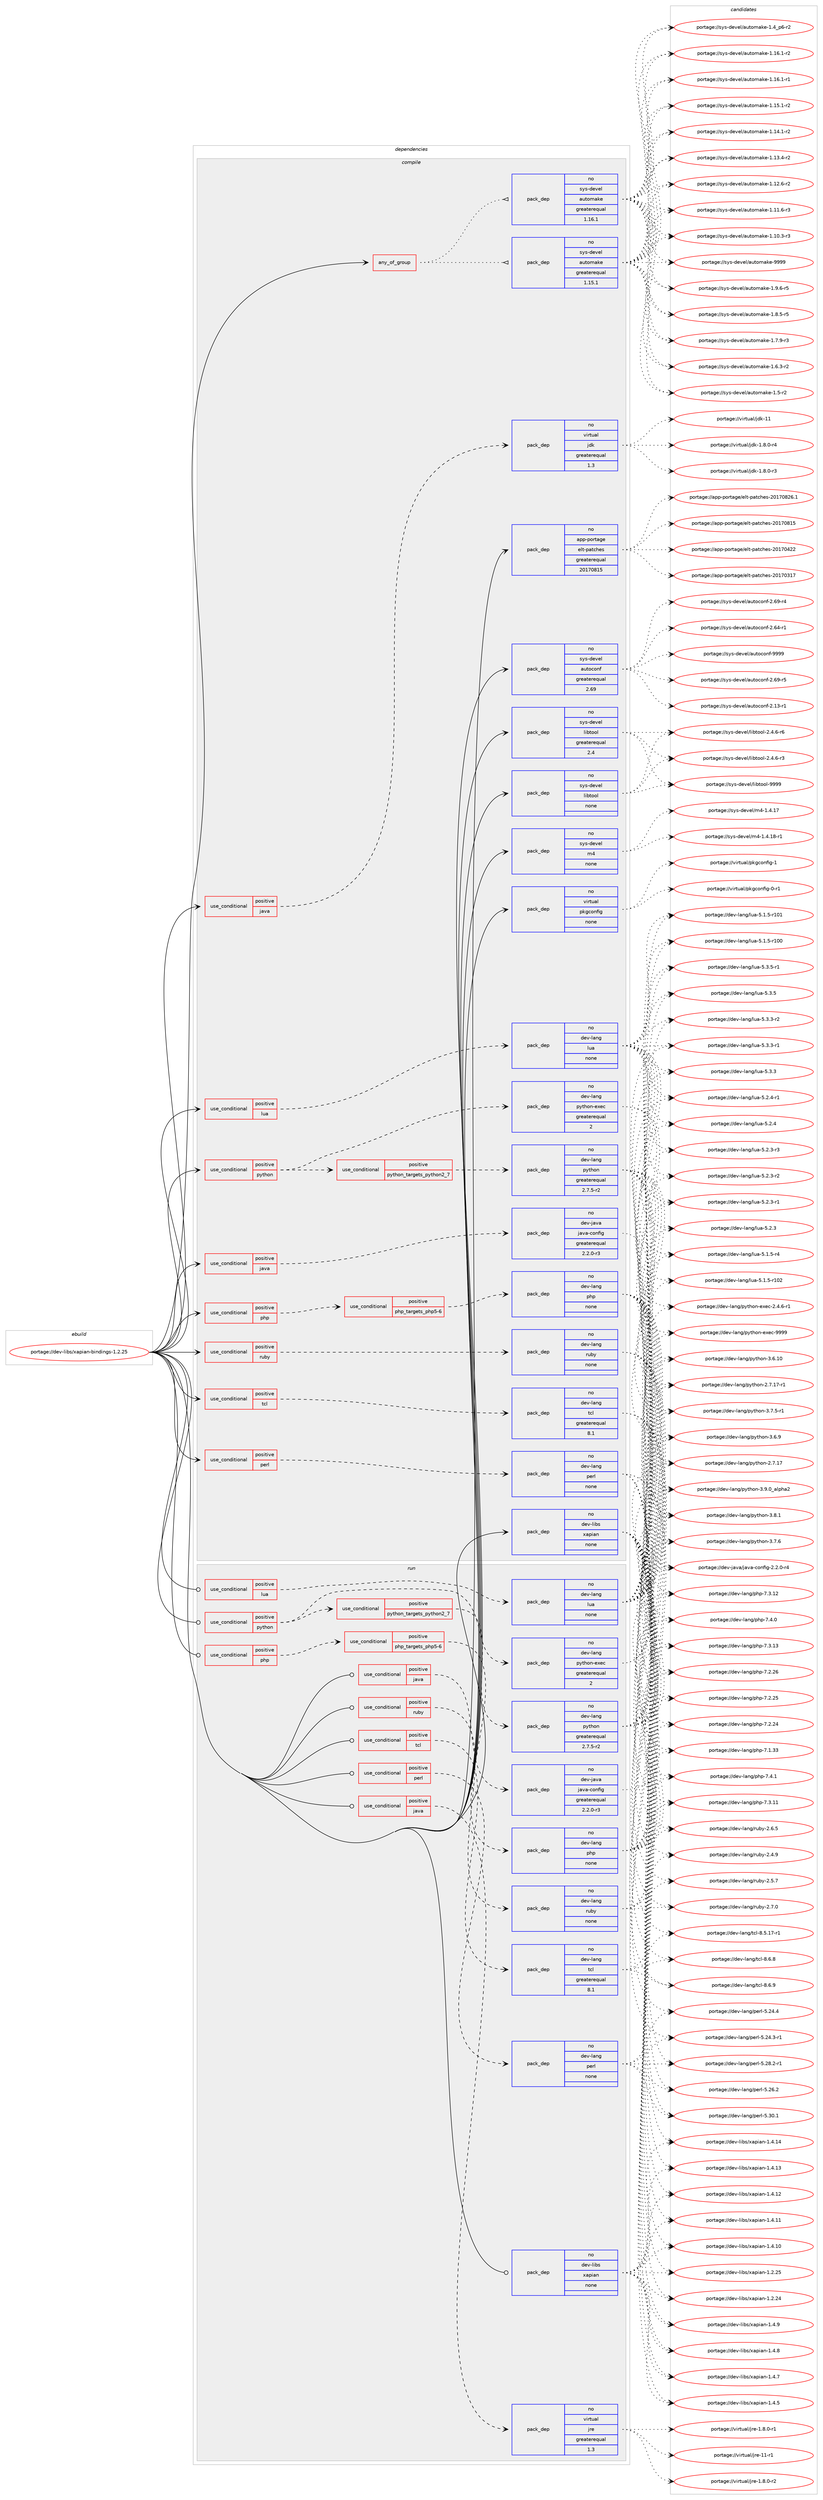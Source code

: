 digraph prolog {

# *************
# Graph options
# *************

newrank=true;
concentrate=true;
compound=true;
graph [rankdir=LR,fontname=Helvetica,fontsize=10,ranksep=1.5];#, ranksep=2.5, nodesep=0.2];
edge  [arrowhead=vee];
node  [fontname=Helvetica,fontsize=10];

# **********
# The ebuild
# **********

subgraph cluster_leftcol {
color=gray;
label=<<i>ebuild</i>>;
id [label="portage://dev-libs/xapian-bindings-1.2.25", color=red, width=4, href="../dev-libs/xapian-bindings-1.2.25.svg"];
}

# ****************
# The dependencies
# ****************

subgraph cluster_midcol {
color=gray;
label=<<i>dependencies</i>>;
subgraph cluster_compile {
fillcolor="#eeeeee";
style=filled;
label=<<i>compile</i>>;
subgraph any4922 {
dependency506797 [label=<<TABLE BORDER="0" CELLBORDER="1" CELLSPACING="0" CELLPADDING="4"><TR><TD CELLPADDING="10">any_of_group</TD></TR></TABLE>>, shape=none, color=red];subgraph pack377968 {
dependency506798 [label=<<TABLE BORDER="0" CELLBORDER="1" CELLSPACING="0" CELLPADDING="4" WIDTH="220"><TR><TD ROWSPAN="6" CELLPADDING="30">pack_dep</TD></TR><TR><TD WIDTH="110">no</TD></TR><TR><TD>sys-devel</TD></TR><TR><TD>automake</TD></TR><TR><TD>greaterequal</TD></TR><TR><TD>1.16.1</TD></TR></TABLE>>, shape=none, color=blue];
}
dependency506797:e -> dependency506798:w [weight=20,style="dotted",arrowhead="oinv"];
subgraph pack377969 {
dependency506799 [label=<<TABLE BORDER="0" CELLBORDER="1" CELLSPACING="0" CELLPADDING="4" WIDTH="220"><TR><TD ROWSPAN="6" CELLPADDING="30">pack_dep</TD></TR><TR><TD WIDTH="110">no</TD></TR><TR><TD>sys-devel</TD></TR><TR><TD>automake</TD></TR><TR><TD>greaterequal</TD></TR><TR><TD>1.15.1</TD></TR></TABLE>>, shape=none, color=blue];
}
dependency506797:e -> dependency506799:w [weight=20,style="dotted",arrowhead="oinv"];
}
id:e -> dependency506797:w [weight=20,style="solid",arrowhead="vee"];
subgraph cond123678 {
dependency506800 [label=<<TABLE BORDER="0" CELLBORDER="1" CELLSPACING="0" CELLPADDING="4"><TR><TD ROWSPAN="3" CELLPADDING="10">use_conditional</TD></TR><TR><TD>positive</TD></TR><TR><TD>java</TD></TR></TABLE>>, shape=none, color=red];
subgraph pack377970 {
dependency506801 [label=<<TABLE BORDER="0" CELLBORDER="1" CELLSPACING="0" CELLPADDING="4" WIDTH="220"><TR><TD ROWSPAN="6" CELLPADDING="30">pack_dep</TD></TR><TR><TD WIDTH="110">no</TD></TR><TR><TD>dev-java</TD></TR><TR><TD>java-config</TD></TR><TR><TD>greaterequal</TD></TR><TR><TD>2.2.0-r3</TD></TR></TABLE>>, shape=none, color=blue];
}
dependency506800:e -> dependency506801:w [weight=20,style="dashed",arrowhead="vee"];
}
id:e -> dependency506800:w [weight=20,style="solid",arrowhead="vee"];
subgraph cond123679 {
dependency506802 [label=<<TABLE BORDER="0" CELLBORDER="1" CELLSPACING="0" CELLPADDING="4"><TR><TD ROWSPAN="3" CELLPADDING="10">use_conditional</TD></TR><TR><TD>positive</TD></TR><TR><TD>java</TD></TR></TABLE>>, shape=none, color=red];
subgraph pack377971 {
dependency506803 [label=<<TABLE BORDER="0" CELLBORDER="1" CELLSPACING="0" CELLPADDING="4" WIDTH="220"><TR><TD ROWSPAN="6" CELLPADDING="30">pack_dep</TD></TR><TR><TD WIDTH="110">no</TD></TR><TR><TD>virtual</TD></TR><TR><TD>jdk</TD></TR><TR><TD>greaterequal</TD></TR><TR><TD>1.3</TD></TR></TABLE>>, shape=none, color=blue];
}
dependency506802:e -> dependency506803:w [weight=20,style="dashed",arrowhead="vee"];
}
id:e -> dependency506802:w [weight=20,style="solid",arrowhead="vee"];
subgraph cond123680 {
dependency506804 [label=<<TABLE BORDER="0" CELLBORDER="1" CELLSPACING="0" CELLPADDING="4"><TR><TD ROWSPAN="3" CELLPADDING="10">use_conditional</TD></TR><TR><TD>positive</TD></TR><TR><TD>lua</TD></TR></TABLE>>, shape=none, color=red];
subgraph pack377972 {
dependency506805 [label=<<TABLE BORDER="0" CELLBORDER="1" CELLSPACING="0" CELLPADDING="4" WIDTH="220"><TR><TD ROWSPAN="6" CELLPADDING="30">pack_dep</TD></TR><TR><TD WIDTH="110">no</TD></TR><TR><TD>dev-lang</TD></TR><TR><TD>lua</TD></TR><TR><TD>none</TD></TR><TR><TD></TD></TR></TABLE>>, shape=none, color=blue];
}
dependency506804:e -> dependency506805:w [weight=20,style="dashed",arrowhead="vee"];
}
id:e -> dependency506804:w [weight=20,style="solid",arrowhead="vee"];
subgraph cond123681 {
dependency506806 [label=<<TABLE BORDER="0" CELLBORDER="1" CELLSPACING="0" CELLPADDING="4"><TR><TD ROWSPAN="3" CELLPADDING="10">use_conditional</TD></TR><TR><TD>positive</TD></TR><TR><TD>perl</TD></TR></TABLE>>, shape=none, color=red];
subgraph pack377973 {
dependency506807 [label=<<TABLE BORDER="0" CELLBORDER="1" CELLSPACING="0" CELLPADDING="4" WIDTH="220"><TR><TD ROWSPAN="6" CELLPADDING="30">pack_dep</TD></TR><TR><TD WIDTH="110">no</TD></TR><TR><TD>dev-lang</TD></TR><TR><TD>perl</TD></TR><TR><TD>none</TD></TR><TR><TD></TD></TR></TABLE>>, shape=none, color=blue];
}
dependency506806:e -> dependency506807:w [weight=20,style="dashed",arrowhead="vee"];
}
id:e -> dependency506806:w [weight=20,style="solid",arrowhead="vee"];
subgraph cond123682 {
dependency506808 [label=<<TABLE BORDER="0" CELLBORDER="1" CELLSPACING="0" CELLPADDING="4"><TR><TD ROWSPAN="3" CELLPADDING="10">use_conditional</TD></TR><TR><TD>positive</TD></TR><TR><TD>php</TD></TR></TABLE>>, shape=none, color=red];
subgraph cond123683 {
dependency506809 [label=<<TABLE BORDER="0" CELLBORDER="1" CELLSPACING="0" CELLPADDING="4"><TR><TD ROWSPAN="3" CELLPADDING="10">use_conditional</TD></TR><TR><TD>positive</TD></TR><TR><TD>php_targets_php5-6</TD></TR></TABLE>>, shape=none, color=red];
subgraph pack377974 {
dependency506810 [label=<<TABLE BORDER="0" CELLBORDER="1" CELLSPACING="0" CELLPADDING="4" WIDTH="220"><TR><TD ROWSPAN="6" CELLPADDING="30">pack_dep</TD></TR><TR><TD WIDTH="110">no</TD></TR><TR><TD>dev-lang</TD></TR><TR><TD>php</TD></TR><TR><TD>none</TD></TR><TR><TD></TD></TR></TABLE>>, shape=none, color=blue];
}
dependency506809:e -> dependency506810:w [weight=20,style="dashed",arrowhead="vee"];
}
dependency506808:e -> dependency506809:w [weight=20,style="dashed",arrowhead="vee"];
}
id:e -> dependency506808:w [weight=20,style="solid",arrowhead="vee"];
subgraph cond123684 {
dependency506811 [label=<<TABLE BORDER="0" CELLBORDER="1" CELLSPACING="0" CELLPADDING="4"><TR><TD ROWSPAN="3" CELLPADDING="10">use_conditional</TD></TR><TR><TD>positive</TD></TR><TR><TD>python</TD></TR></TABLE>>, shape=none, color=red];
subgraph cond123685 {
dependency506812 [label=<<TABLE BORDER="0" CELLBORDER="1" CELLSPACING="0" CELLPADDING="4"><TR><TD ROWSPAN="3" CELLPADDING="10">use_conditional</TD></TR><TR><TD>positive</TD></TR><TR><TD>python_targets_python2_7</TD></TR></TABLE>>, shape=none, color=red];
subgraph pack377975 {
dependency506813 [label=<<TABLE BORDER="0" CELLBORDER="1" CELLSPACING="0" CELLPADDING="4" WIDTH="220"><TR><TD ROWSPAN="6" CELLPADDING="30">pack_dep</TD></TR><TR><TD WIDTH="110">no</TD></TR><TR><TD>dev-lang</TD></TR><TR><TD>python</TD></TR><TR><TD>greaterequal</TD></TR><TR><TD>2.7.5-r2</TD></TR></TABLE>>, shape=none, color=blue];
}
dependency506812:e -> dependency506813:w [weight=20,style="dashed",arrowhead="vee"];
}
dependency506811:e -> dependency506812:w [weight=20,style="dashed",arrowhead="vee"];
subgraph pack377976 {
dependency506814 [label=<<TABLE BORDER="0" CELLBORDER="1" CELLSPACING="0" CELLPADDING="4" WIDTH="220"><TR><TD ROWSPAN="6" CELLPADDING="30">pack_dep</TD></TR><TR><TD WIDTH="110">no</TD></TR><TR><TD>dev-lang</TD></TR><TR><TD>python-exec</TD></TR><TR><TD>greaterequal</TD></TR><TR><TD>2</TD></TR></TABLE>>, shape=none, color=blue];
}
dependency506811:e -> dependency506814:w [weight=20,style="dashed",arrowhead="vee"];
}
id:e -> dependency506811:w [weight=20,style="solid",arrowhead="vee"];
subgraph cond123686 {
dependency506815 [label=<<TABLE BORDER="0" CELLBORDER="1" CELLSPACING="0" CELLPADDING="4"><TR><TD ROWSPAN="3" CELLPADDING="10">use_conditional</TD></TR><TR><TD>positive</TD></TR><TR><TD>ruby</TD></TR></TABLE>>, shape=none, color=red];
subgraph pack377977 {
dependency506816 [label=<<TABLE BORDER="0" CELLBORDER="1" CELLSPACING="0" CELLPADDING="4" WIDTH="220"><TR><TD ROWSPAN="6" CELLPADDING="30">pack_dep</TD></TR><TR><TD WIDTH="110">no</TD></TR><TR><TD>dev-lang</TD></TR><TR><TD>ruby</TD></TR><TR><TD>none</TD></TR><TR><TD></TD></TR></TABLE>>, shape=none, color=blue];
}
dependency506815:e -> dependency506816:w [weight=20,style="dashed",arrowhead="vee"];
}
id:e -> dependency506815:w [weight=20,style="solid",arrowhead="vee"];
subgraph cond123687 {
dependency506817 [label=<<TABLE BORDER="0" CELLBORDER="1" CELLSPACING="0" CELLPADDING="4"><TR><TD ROWSPAN="3" CELLPADDING="10">use_conditional</TD></TR><TR><TD>positive</TD></TR><TR><TD>tcl</TD></TR></TABLE>>, shape=none, color=red];
subgraph pack377978 {
dependency506818 [label=<<TABLE BORDER="0" CELLBORDER="1" CELLSPACING="0" CELLPADDING="4" WIDTH="220"><TR><TD ROWSPAN="6" CELLPADDING="30">pack_dep</TD></TR><TR><TD WIDTH="110">no</TD></TR><TR><TD>dev-lang</TD></TR><TR><TD>tcl</TD></TR><TR><TD>greaterequal</TD></TR><TR><TD>8.1</TD></TR></TABLE>>, shape=none, color=blue];
}
dependency506817:e -> dependency506818:w [weight=20,style="dashed",arrowhead="vee"];
}
id:e -> dependency506817:w [weight=20,style="solid",arrowhead="vee"];
subgraph pack377979 {
dependency506819 [label=<<TABLE BORDER="0" CELLBORDER="1" CELLSPACING="0" CELLPADDING="4" WIDTH="220"><TR><TD ROWSPAN="6" CELLPADDING="30">pack_dep</TD></TR><TR><TD WIDTH="110">no</TD></TR><TR><TD>app-portage</TD></TR><TR><TD>elt-patches</TD></TR><TR><TD>greaterequal</TD></TR><TR><TD>20170815</TD></TR></TABLE>>, shape=none, color=blue];
}
id:e -> dependency506819:w [weight=20,style="solid",arrowhead="vee"];
subgraph pack377980 {
dependency506820 [label=<<TABLE BORDER="0" CELLBORDER="1" CELLSPACING="0" CELLPADDING="4" WIDTH="220"><TR><TD ROWSPAN="6" CELLPADDING="30">pack_dep</TD></TR><TR><TD WIDTH="110">no</TD></TR><TR><TD>dev-libs</TD></TR><TR><TD>xapian</TD></TR><TR><TD>none</TD></TR><TR><TD></TD></TR></TABLE>>, shape=none, color=blue];
}
id:e -> dependency506820:w [weight=20,style="solid",arrowhead="vee"];
subgraph pack377981 {
dependency506821 [label=<<TABLE BORDER="0" CELLBORDER="1" CELLSPACING="0" CELLPADDING="4" WIDTH="220"><TR><TD ROWSPAN="6" CELLPADDING="30">pack_dep</TD></TR><TR><TD WIDTH="110">no</TD></TR><TR><TD>sys-devel</TD></TR><TR><TD>autoconf</TD></TR><TR><TD>greaterequal</TD></TR><TR><TD>2.69</TD></TR></TABLE>>, shape=none, color=blue];
}
id:e -> dependency506821:w [weight=20,style="solid",arrowhead="vee"];
subgraph pack377982 {
dependency506822 [label=<<TABLE BORDER="0" CELLBORDER="1" CELLSPACING="0" CELLPADDING="4" WIDTH="220"><TR><TD ROWSPAN="6" CELLPADDING="30">pack_dep</TD></TR><TR><TD WIDTH="110">no</TD></TR><TR><TD>sys-devel</TD></TR><TR><TD>libtool</TD></TR><TR><TD>greaterequal</TD></TR><TR><TD>2.4</TD></TR></TABLE>>, shape=none, color=blue];
}
id:e -> dependency506822:w [weight=20,style="solid",arrowhead="vee"];
subgraph pack377983 {
dependency506823 [label=<<TABLE BORDER="0" CELLBORDER="1" CELLSPACING="0" CELLPADDING="4" WIDTH="220"><TR><TD ROWSPAN="6" CELLPADDING="30">pack_dep</TD></TR><TR><TD WIDTH="110">no</TD></TR><TR><TD>sys-devel</TD></TR><TR><TD>libtool</TD></TR><TR><TD>none</TD></TR><TR><TD></TD></TR></TABLE>>, shape=none, color=blue];
}
id:e -> dependency506823:w [weight=20,style="solid",arrowhead="vee"];
subgraph pack377984 {
dependency506824 [label=<<TABLE BORDER="0" CELLBORDER="1" CELLSPACING="0" CELLPADDING="4" WIDTH="220"><TR><TD ROWSPAN="6" CELLPADDING="30">pack_dep</TD></TR><TR><TD WIDTH="110">no</TD></TR><TR><TD>sys-devel</TD></TR><TR><TD>m4</TD></TR><TR><TD>none</TD></TR><TR><TD></TD></TR></TABLE>>, shape=none, color=blue];
}
id:e -> dependency506824:w [weight=20,style="solid",arrowhead="vee"];
subgraph pack377985 {
dependency506825 [label=<<TABLE BORDER="0" CELLBORDER="1" CELLSPACING="0" CELLPADDING="4" WIDTH="220"><TR><TD ROWSPAN="6" CELLPADDING="30">pack_dep</TD></TR><TR><TD WIDTH="110">no</TD></TR><TR><TD>virtual</TD></TR><TR><TD>pkgconfig</TD></TR><TR><TD>none</TD></TR><TR><TD></TD></TR></TABLE>>, shape=none, color=blue];
}
id:e -> dependency506825:w [weight=20,style="solid",arrowhead="vee"];
}
subgraph cluster_compileandrun {
fillcolor="#eeeeee";
style=filled;
label=<<i>compile and run</i>>;
}
subgraph cluster_run {
fillcolor="#eeeeee";
style=filled;
label=<<i>run</i>>;
subgraph cond123688 {
dependency506826 [label=<<TABLE BORDER="0" CELLBORDER="1" CELLSPACING="0" CELLPADDING="4"><TR><TD ROWSPAN="3" CELLPADDING="10">use_conditional</TD></TR><TR><TD>positive</TD></TR><TR><TD>java</TD></TR></TABLE>>, shape=none, color=red];
subgraph pack377986 {
dependency506827 [label=<<TABLE BORDER="0" CELLBORDER="1" CELLSPACING="0" CELLPADDING="4" WIDTH="220"><TR><TD ROWSPAN="6" CELLPADDING="30">pack_dep</TD></TR><TR><TD WIDTH="110">no</TD></TR><TR><TD>dev-java</TD></TR><TR><TD>java-config</TD></TR><TR><TD>greaterequal</TD></TR><TR><TD>2.2.0-r3</TD></TR></TABLE>>, shape=none, color=blue];
}
dependency506826:e -> dependency506827:w [weight=20,style="dashed",arrowhead="vee"];
}
id:e -> dependency506826:w [weight=20,style="solid",arrowhead="odot"];
subgraph cond123689 {
dependency506828 [label=<<TABLE BORDER="0" CELLBORDER="1" CELLSPACING="0" CELLPADDING="4"><TR><TD ROWSPAN="3" CELLPADDING="10">use_conditional</TD></TR><TR><TD>positive</TD></TR><TR><TD>java</TD></TR></TABLE>>, shape=none, color=red];
subgraph pack377987 {
dependency506829 [label=<<TABLE BORDER="0" CELLBORDER="1" CELLSPACING="0" CELLPADDING="4" WIDTH="220"><TR><TD ROWSPAN="6" CELLPADDING="30">pack_dep</TD></TR><TR><TD WIDTH="110">no</TD></TR><TR><TD>virtual</TD></TR><TR><TD>jre</TD></TR><TR><TD>greaterequal</TD></TR><TR><TD>1.3</TD></TR></TABLE>>, shape=none, color=blue];
}
dependency506828:e -> dependency506829:w [weight=20,style="dashed",arrowhead="vee"];
}
id:e -> dependency506828:w [weight=20,style="solid",arrowhead="odot"];
subgraph cond123690 {
dependency506830 [label=<<TABLE BORDER="0" CELLBORDER="1" CELLSPACING="0" CELLPADDING="4"><TR><TD ROWSPAN="3" CELLPADDING="10">use_conditional</TD></TR><TR><TD>positive</TD></TR><TR><TD>lua</TD></TR></TABLE>>, shape=none, color=red];
subgraph pack377988 {
dependency506831 [label=<<TABLE BORDER="0" CELLBORDER="1" CELLSPACING="0" CELLPADDING="4" WIDTH="220"><TR><TD ROWSPAN="6" CELLPADDING="30">pack_dep</TD></TR><TR><TD WIDTH="110">no</TD></TR><TR><TD>dev-lang</TD></TR><TR><TD>lua</TD></TR><TR><TD>none</TD></TR><TR><TD></TD></TR></TABLE>>, shape=none, color=blue];
}
dependency506830:e -> dependency506831:w [weight=20,style="dashed",arrowhead="vee"];
}
id:e -> dependency506830:w [weight=20,style="solid",arrowhead="odot"];
subgraph cond123691 {
dependency506832 [label=<<TABLE BORDER="0" CELLBORDER="1" CELLSPACING="0" CELLPADDING="4"><TR><TD ROWSPAN="3" CELLPADDING="10">use_conditional</TD></TR><TR><TD>positive</TD></TR><TR><TD>perl</TD></TR></TABLE>>, shape=none, color=red];
subgraph pack377989 {
dependency506833 [label=<<TABLE BORDER="0" CELLBORDER="1" CELLSPACING="0" CELLPADDING="4" WIDTH="220"><TR><TD ROWSPAN="6" CELLPADDING="30">pack_dep</TD></TR><TR><TD WIDTH="110">no</TD></TR><TR><TD>dev-lang</TD></TR><TR><TD>perl</TD></TR><TR><TD>none</TD></TR><TR><TD></TD></TR></TABLE>>, shape=none, color=blue];
}
dependency506832:e -> dependency506833:w [weight=20,style="dashed",arrowhead="vee"];
}
id:e -> dependency506832:w [weight=20,style="solid",arrowhead="odot"];
subgraph cond123692 {
dependency506834 [label=<<TABLE BORDER="0" CELLBORDER="1" CELLSPACING="0" CELLPADDING="4"><TR><TD ROWSPAN="3" CELLPADDING="10">use_conditional</TD></TR><TR><TD>positive</TD></TR><TR><TD>php</TD></TR></TABLE>>, shape=none, color=red];
subgraph cond123693 {
dependency506835 [label=<<TABLE BORDER="0" CELLBORDER="1" CELLSPACING="0" CELLPADDING="4"><TR><TD ROWSPAN="3" CELLPADDING="10">use_conditional</TD></TR><TR><TD>positive</TD></TR><TR><TD>php_targets_php5-6</TD></TR></TABLE>>, shape=none, color=red];
subgraph pack377990 {
dependency506836 [label=<<TABLE BORDER="0" CELLBORDER="1" CELLSPACING="0" CELLPADDING="4" WIDTH="220"><TR><TD ROWSPAN="6" CELLPADDING="30">pack_dep</TD></TR><TR><TD WIDTH="110">no</TD></TR><TR><TD>dev-lang</TD></TR><TR><TD>php</TD></TR><TR><TD>none</TD></TR><TR><TD></TD></TR></TABLE>>, shape=none, color=blue];
}
dependency506835:e -> dependency506836:w [weight=20,style="dashed",arrowhead="vee"];
}
dependency506834:e -> dependency506835:w [weight=20,style="dashed",arrowhead="vee"];
}
id:e -> dependency506834:w [weight=20,style="solid",arrowhead="odot"];
subgraph cond123694 {
dependency506837 [label=<<TABLE BORDER="0" CELLBORDER="1" CELLSPACING="0" CELLPADDING="4"><TR><TD ROWSPAN="3" CELLPADDING="10">use_conditional</TD></TR><TR><TD>positive</TD></TR><TR><TD>python</TD></TR></TABLE>>, shape=none, color=red];
subgraph cond123695 {
dependency506838 [label=<<TABLE BORDER="0" CELLBORDER="1" CELLSPACING="0" CELLPADDING="4"><TR><TD ROWSPAN="3" CELLPADDING="10">use_conditional</TD></TR><TR><TD>positive</TD></TR><TR><TD>python_targets_python2_7</TD></TR></TABLE>>, shape=none, color=red];
subgraph pack377991 {
dependency506839 [label=<<TABLE BORDER="0" CELLBORDER="1" CELLSPACING="0" CELLPADDING="4" WIDTH="220"><TR><TD ROWSPAN="6" CELLPADDING="30">pack_dep</TD></TR><TR><TD WIDTH="110">no</TD></TR><TR><TD>dev-lang</TD></TR><TR><TD>python</TD></TR><TR><TD>greaterequal</TD></TR><TR><TD>2.7.5-r2</TD></TR></TABLE>>, shape=none, color=blue];
}
dependency506838:e -> dependency506839:w [weight=20,style="dashed",arrowhead="vee"];
}
dependency506837:e -> dependency506838:w [weight=20,style="dashed",arrowhead="vee"];
subgraph pack377992 {
dependency506840 [label=<<TABLE BORDER="0" CELLBORDER="1" CELLSPACING="0" CELLPADDING="4" WIDTH="220"><TR><TD ROWSPAN="6" CELLPADDING="30">pack_dep</TD></TR><TR><TD WIDTH="110">no</TD></TR><TR><TD>dev-lang</TD></TR><TR><TD>python-exec</TD></TR><TR><TD>greaterequal</TD></TR><TR><TD>2</TD></TR></TABLE>>, shape=none, color=blue];
}
dependency506837:e -> dependency506840:w [weight=20,style="dashed",arrowhead="vee"];
}
id:e -> dependency506837:w [weight=20,style="solid",arrowhead="odot"];
subgraph cond123696 {
dependency506841 [label=<<TABLE BORDER="0" CELLBORDER="1" CELLSPACING="0" CELLPADDING="4"><TR><TD ROWSPAN="3" CELLPADDING="10">use_conditional</TD></TR><TR><TD>positive</TD></TR><TR><TD>ruby</TD></TR></TABLE>>, shape=none, color=red];
subgraph pack377993 {
dependency506842 [label=<<TABLE BORDER="0" CELLBORDER="1" CELLSPACING="0" CELLPADDING="4" WIDTH="220"><TR><TD ROWSPAN="6" CELLPADDING="30">pack_dep</TD></TR><TR><TD WIDTH="110">no</TD></TR><TR><TD>dev-lang</TD></TR><TR><TD>ruby</TD></TR><TR><TD>none</TD></TR><TR><TD></TD></TR></TABLE>>, shape=none, color=blue];
}
dependency506841:e -> dependency506842:w [weight=20,style="dashed",arrowhead="vee"];
}
id:e -> dependency506841:w [weight=20,style="solid",arrowhead="odot"];
subgraph cond123697 {
dependency506843 [label=<<TABLE BORDER="0" CELLBORDER="1" CELLSPACING="0" CELLPADDING="4"><TR><TD ROWSPAN="3" CELLPADDING="10">use_conditional</TD></TR><TR><TD>positive</TD></TR><TR><TD>tcl</TD></TR></TABLE>>, shape=none, color=red];
subgraph pack377994 {
dependency506844 [label=<<TABLE BORDER="0" CELLBORDER="1" CELLSPACING="0" CELLPADDING="4" WIDTH="220"><TR><TD ROWSPAN="6" CELLPADDING="30">pack_dep</TD></TR><TR><TD WIDTH="110">no</TD></TR><TR><TD>dev-lang</TD></TR><TR><TD>tcl</TD></TR><TR><TD>greaterequal</TD></TR><TR><TD>8.1</TD></TR></TABLE>>, shape=none, color=blue];
}
dependency506843:e -> dependency506844:w [weight=20,style="dashed",arrowhead="vee"];
}
id:e -> dependency506843:w [weight=20,style="solid",arrowhead="odot"];
subgraph pack377995 {
dependency506845 [label=<<TABLE BORDER="0" CELLBORDER="1" CELLSPACING="0" CELLPADDING="4" WIDTH="220"><TR><TD ROWSPAN="6" CELLPADDING="30">pack_dep</TD></TR><TR><TD WIDTH="110">no</TD></TR><TR><TD>dev-libs</TD></TR><TR><TD>xapian</TD></TR><TR><TD>none</TD></TR><TR><TD></TD></TR></TABLE>>, shape=none, color=blue];
}
id:e -> dependency506845:w [weight=20,style="solid",arrowhead="odot"];
}
}

# **************
# The candidates
# **************

subgraph cluster_choices {
rank=same;
color=gray;
label=<<i>candidates</i>>;

subgraph choice377968 {
color=black;
nodesep=1;
choice115121115451001011181011084797117116111109971071014557575757 [label="portage://sys-devel/automake-9999", color=red, width=4,href="../sys-devel/automake-9999.svg"];
choice115121115451001011181011084797117116111109971071014549465746544511453 [label="portage://sys-devel/automake-1.9.6-r5", color=red, width=4,href="../sys-devel/automake-1.9.6-r5.svg"];
choice115121115451001011181011084797117116111109971071014549465646534511453 [label="portage://sys-devel/automake-1.8.5-r5", color=red, width=4,href="../sys-devel/automake-1.8.5-r5.svg"];
choice115121115451001011181011084797117116111109971071014549465546574511451 [label="portage://sys-devel/automake-1.7.9-r3", color=red, width=4,href="../sys-devel/automake-1.7.9-r3.svg"];
choice115121115451001011181011084797117116111109971071014549465446514511450 [label="portage://sys-devel/automake-1.6.3-r2", color=red, width=4,href="../sys-devel/automake-1.6.3-r2.svg"];
choice11512111545100101118101108479711711611110997107101454946534511450 [label="portage://sys-devel/automake-1.5-r2", color=red, width=4,href="../sys-devel/automake-1.5-r2.svg"];
choice115121115451001011181011084797117116111109971071014549465295112544511450 [label="portage://sys-devel/automake-1.4_p6-r2", color=red, width=4,href="../sys-devel/automake-1.4_p6-r2.svg"];
choice11512111545100101118101108479711711611110997107101454946495446494511450 [label="portage://sys-devel/automake-1.16.1-r2", color=red, width=4,href="../sys-devel/automake-1.16.1-r2.svg"];
choice11512111545100101118101108479711711611110997107101454946495446494511449 [label="portage://sys-devel/automake-1.16.1-r1", color=red, width=4,href="../sys-devel/automake-1.16.1-r1.svg"];
choice11512111545100101118101108479711711611110997107101454946495346494511450 [label="portage://sys-devel/automake-1.15.1-r2", color=red, width=4,href="../sys-devel/automake-1.15.1-r2.svg"];
choice11512111545100101118101108479711711611110997107101454946495246494511450 [label="portage://sys-devel/automake-1.14.1-r2", color=red, width=4,href="../sys-devel/automake-1.14.1-r2.svg"];
choice11512111545100101118101108479711711611110997107101454946495146524511450 [label="portage://sys-devel/automake-1.13.4-r2", color=red, width=4,href="../sys-devel/automake-1.13.4-r2.svg"];
choice11512111545100101118101108479711711611110997107101454946495046544511450 [label="portage://sys-devel/automake-1.12.6-r2", color=red, width=4,href="../sys-devel/automake-1.12.6-r2.svg"];
choice11512111545100101118101108479711711611110997107101454946494946544511451 [label="portage://sys-devel/automake-1.11.6-r3", color=red, width=4,href="../sys-devel/automake-1.11.6-r3.svg"];
choice11512111545100101118101108479711711611110997107101454946494846514511451 [label="portage://sys-devel/automake-1.10.3-r3", color=red, width=4,href="../sys-devel/automake-1.10.3-r3.svg"];
dependency506798:e -> choice115121115451001011181011084797117116111109971071014557575757:w [style=dotted,weight="100"];
dependency506798:e -> choice115121115451001011181011084797117116111109971071014549465746544511453:w [style=dotted,weight="100"];
dependency506798:e -> choice115121115451001011181011084797117116111109971071014549465646534511453:w [style=dotted,weight="100"];
dependency506798:e -> choice115121115451001011181011084797117116111109971071014549465546574511451:w [style=dotted,weight="100"];
dependency506798:e -> choice115121115451001011181011084797117116111109971071014549465446514511450:w [style=dotted,weight="100"];
dependency506798:e -> choice11512111545100101118101108479711711611110997107101454946534511450:w [style=dotted,weight="100"];
dependency506798:e -> choice115121115451001011181011084797117116111109971071014549465295112544511450:w [style=dotted,weight="100"];
dependency506798:e -> choice11512111545100101118101108479711711611110997107101454946495446494511450:w [style=dotted,weight="100"];
dependency506798:e -> choice11512111545100101118101108479711711611110997107101454946495446494511449:w [style=dotted,weight="100"];
dependency506798:e -> choice11512111545100101118101108479711711611110997107101454946495346494511450:w [style=dotted,weight="100"];
dependency506798:e -> choice11512111545100101118101108479711711611110997107101454946495246494511450:w [style=dotted,weight="100"];
dependency506798:e -> choice11512111545100101118101108479711711611110997107101454946495146524511450:w [style=dotted,weight="100"];
dependency506798:e -> choice11512111545100101118101108479711711611110997107101454946495046544511450:w [style=dotted,weight="100"];
dependency506798:e -> choice11512111545100101118101108479711711611110997107101454946494946544511451:w [style=dotted,weight="100"];
dependency506798:e -> choice11512111545100101118101108479711711611110997107101454946494846514511451:w [style=dotted,weight="100"];
}
subgraph choice377969 {
color=black;
nodesep=1;
choice115121115451001011181011084797117116111109971071014557575757 [label="portage://sys-devel/automake-9999", color=red, width=4,href="../sys-devel/automake-9999.svg"];
choice115121115451001011181011084797117116111109971071014549465746544511453 [label="portage://sys-devel/automake-1.9.6-r5", color=red, width=4,href="../sys-devel/automake-1.9.6-r5.svg"];
choice115121115451001011181011084797117116111109971071014549465646534511453 [label="portage://sys-devel/automake-1.8.5-r5", color=red, width=4,href="../sys-devel/automake-1.8.5-r5.svg"];
choice115121115451001011181011084797117116111109971071014549465546574511451 [label="portage://sys-devel/automake-1.7.9-r3", color=red, width=4,href="../sys-devel/automake-1.7.9-r3.svg"];
choice115121115451001011181011084797117116111109971071014549465446514511450 [label="portage://sys-devel/automake-1.6.3-r2", color=red, width=4,href="../sys-devel/automake-1.6.3-r2.svg"];
choice11512111545100101118101108479711711611110997107101454946534511450 [label="portage://sys-devel/automake-1.5-r2", color=red, width=4,href="../sys-devel/automake-1.5-r2.svg"];
choice115121115451001011181011084797117116111109971071014549465295112544511450 [label="portage://sys-devel/automake-1.4_p6-r2", color=red, width=4,href="../sys-devel/automake-1.4_p6-r2.svg"];
choice11512111545100101118101108479711711611110997107101454946495446494511450 [label="portage://sys-devel/automake-1.16.1-r2", color=red, width=4,href="../sys-devel/automake-1.16.1-r2.svg"];
choice11512111545100101118101108479711711611110997107101454946495446494511449 [label="portage://sys-devel/automake-1.16.1-r1", color=red, width=4,href="../sys-devel/automake-1.16.1-r1.svg"];
choice11512111545100101118101108479711711611110997107101454946495346494511450 [label="portage://sys-devel/automake-1.15.1-r2", color=red, width=4,href="../sys-devel/automake-1.15.1-r2.svg"];
choice11512111545100101118101108479711711611110997107101454946495246494511450 [label="portage://sys-devel/automake-1.14.1-r2", color=red, width=4,href="../sys-devel/automake-1.14.1-r2.svg"];
choice11512111545100101118101108479711711611110997107101454946495146524511450 [label="portage://sys-devel/automake-1.13.4-r2", color=red, width=4,href="../sys-devel/automake-1.13.4-r2.svg"];
choice11512111545100101118101108479711711611110997107101454946495046544511450 [label="portage://sys-devel/automake-1.12.6-r2", color=red, width=4,href="../sys-devel/automake-1.12.6-r2.svg"];
choice11512111545100101118101108479711711611110997107101454946494946544511451 [label="portage://sys-devel/automake-1.11.6-r3", color=red, width=4,href="../sys-devel/automake-1.11.6-r3.svg"];
choice11512111545100101118101108479711711611110997107101454946494846514511451 [label="portage://sys-devel/automake-1.10.3-r3", color=red, width=4,href="../sys-devel/automake-1.10.3-r3.svg"];
dependency506799:e -> choice115121115451001011181011084797117116111109971071014557575757:w [style=dotted,weight="100"];
dependency506799:e -> choice115121115451001011181011084797117116111109971071014549465746544511453:w [style=dotted,weight="100"];
dependency506799:e -> choice115121115451001011181011084797117116111109971071014549465646534511453:w [style=dotted,weight="100"];
dependency506799:e -> choice115121115451001011181011084797117116111109971071014549465546574511451:w [style=dotted,weight="100"];
dependency506799:e -> choice115121115451001011181011084797117116111109971071014549465446514511450:w [style=dotted,weight="100"];
dependency506799:e -> choice11512111545100101118101108479711711611110997107101454946534511450:w [style=dotted,weight="100"];
dependency506799:e -> choice115121115451001011181011084797117116111109971071014549465295112544511450:w [style=dotted,weight="100"];
dependency506799:e -> choice11512111545100101118101108479711711611110997107101454946495446494511450:w [style=dotted,weight="100"];
dependency506799:e -> choice11512111545100101118101108479711711611110997107101454946495446494511449:w [style=dotted,weight="100"];
dependency506799:e -> choice11512111545100101118101108479711711611110997107101454946495346494511450:w [style=dotted,weight="100"];
dependency506799:e -> choice11512111545100101118101108479711711611110997107101454946495246494511450:w [style=dotted,weight="100"];
dependency506799:e -> choice11512111545100101118101108479711711611110997107101454946495146524511450:w [style=dotted,weight="100"];
dependency506799:e -> choice11512111545100101118101108479711711611110997107101454946495046544511450:w [style=dotted,weight="100"];
dependency506799:e -> choice11512111545100101118101108479711711611110997107101454946494946544511451:w [style=dotted,weight="100"];
dependency506799:e -> choice11512111545100101118101108479711711611110997107101454946494846514511451:w [style=dotted,weight="100"];
}
subgraph choice377970 {
color=black;
nodesep=1;
choice10010111845106971189747106971189745991111101021051034550465046484511452 [label="portage://dev-java/java-config-2.2.0-r4", color=red, width=4,href="../dev-java/java-config-2.2.0-r4.svg"];
dependency506801:e -> choice10010111845106971189747106971189745991111101021051034550465046484511452:w [style=dotted,weight="100"];
}
subgraph choice377971 {
color=black;
nodesep=1;
choice1181051141161179710847106100107454949 [label="portage://virtual/jdk-11", color=red, width=4,href="../virtual/jdk-11.svg"];
choice11810511411611797108471061001074549465646484511452 [label="portage://virtual/jdk-1.8.0-r4", color=red, width=4,href="../virtual/jdk-1.8.0-r4.svg"];
choice11810511411611797108471061001074549465646484511451 [label="portage://virtual/jdk-1.8.0-r3", color=red, width=4,href="../virtual/jdk-1.8.0-r3.svg"];
dependency506803:e -> choice1181051141161179710847106100107454949:w [style=dotted,weight="100"];
dependency506803:e -> choice11810511411611797108471061001074549465646484511452:w [style=dotted,weight="100"];
dependency506803:e -> choice11810511411611797108471061001074549465646484511451:w [style=dotted,weight="100"];
}
subgraph choice377972 {
color=black;
nodesep=1;
choice100101118451089711010347108117974553465146534511449 [label="portage://dev-lang/lua-5.3.5-r1", color=red, width=4,href="../dev-lang/lua-5.3.5-r1.svg"];
choice10010111845108971101034710811797455346514653 [label="portage://dev-lang/lua-5.3.5", color=red, width=4,href="../dev-lang/lua-5.3.5.svg"];
choice100101118451089711010347108117974553465146514511450 [label="portage://dev-lang/lua-5.3.3-r2", color=red, width=4,href="../dev-lang/lua-5.3.3-r2.svg"];
choice100101118451089711010347108117974553465146514511449 [label="portage://dev-lang/lua-5.3.3-r1", color=red, width=4,href="../dev-lang/lua-5.3.3-r1.svg"];
choice10010111845108971101034710811797455346514651 [label="portage://dev-lang/lua-5.3.3", color=red, width=4,href="../dev-lang/lua-5.3.3.svg"];
choice100101118451089711010347108117974553465046524511449 [label="portage://dev-lang/lua-5.2.4-r1", color=red, width=4,href="../dev-lang/lua-5.2.4-r1.svg"];
choice10010111845108971101034710811797455346504652 [label="portage://dev-lang/lua-5.2.4", color=red, width=4,href="../dev-lang/lua-5.2.4.svg"];
choice100101118451089711010347108117974553465046514511451 [label="portage://dev-lang/lua-5.2.3-r3", color=red, width=4,href="../dev-lang/lua-5.2.3-r3.svg"];
choice100101118451089711010347108117974553465046514511450 [label="portage://dev-lang/lua-5.2.3-r2", color=red, width=4,href="../dev-lang/lua-5.2.3-r2.svg"];
choice100101118451089711010347108117974553465046514511449 [label="portage://dev-lang/lua-5.2.3-r1", color=red, width=4,href="../dev-lang/lua-5.2.3-r1.svg"];
choice10010111845108971101034710811797455346504651 [label="portage://dev-lang/lua-5.2.3", color=red, width=4,href="../dev-lang/lua-5.2.3.svg"];
choice100101118451089711010347108117974553464946534511452 [label="portage://dev-lang/lua-5.1.5-r4", color=red, width=4,href="../dev-lang/lua-5.1.5-r4.svg"];
choice1001011184510897110103471081179745534649465345114494850 [label="portage://dev-lang/lua-5.1.5-r102", color=red, width=4,href="../dev-lang/lua-5.1.5-r102.svg"];
choice1001011184510897110103471081179745534649465345114494849 [label="portage://dev-lang/lua-5.1.5-r101", color=red, width=4,href="../dev-lang/lua-5.1.5-r101.svg"];
choice1001011184510897110103471081179745534649465345114494848 [label="portage://dev-lang/lua-5.1.5-r100", color=red, width=4,href="../dev-lang/lua-5.1.5-r100.svg"];
dependency506805:e -> choice100101118451089711010347108117974553465146534511449:w [style=dotted,weight="100"];
dependency506805:e -> choice10010111845108971101034710811797455346514653:w [style=dotted,weight="100"];
dependency506805:e -> choice100101118451089711010347108117974553465146514511450:w [style=dotted,weight="100"];
dependency506805:e -> choice100101118451089711010347108117974553465146514511449:w [style=dotted,weight="100"];
dependency506805:e -> choice10010111845108971101034710811797455346514651:w [style=dotted,weight="100"];
dependency506805:e -> choice100101118451089711010347108117974553465046524511449:w [style=dotted,weight="100"];
dependency506805:e -> choice10010111845108971101034710811797455346504652:w [style=dotted,weight="100"];
dependency506805:e -> choice100101118451089711010347108117974553465046514511451:w [style=dotted,weight="100"];
dependency506805:e -> choice100101118451089711010347108117974553465046514511450:w [style=dotted,weight="100"];
dependency506805:e -> choice100101118451089711010347108117974553465046514511449:w [style=dotted,weight="100"];
dependency506805:e -> choice10010111845108971101034710811797455346504651:w [style=dotted,weight="100"];
dependency506805:e -> choice100101118451089711010347108117974553464946534511452:w [style=dotted,weight="100"];
dependency506805:e -> choice1001011184510897110103471081179745534649465345114494850:w [style=dotted,weight="100"];
dependency506805:e -> choice1001011184510897110103471081179745534649465345114494849:w [style=dotted,weight="100"];
dependency506805:e -> choice1001011184510897110103471081179745534649465345114494848:w [style=dotted,weight="100"];
}
subgraph choice377973 {
color=black;
nodesep=1;
choice10010111845108971101034711210111410845534651484649 [label="portage://dev-lang/perl-5.30.1", color=red, width=4,href="../dev-lang/perl-5.30.1.svg"];
choice100101118451089711010347112101114108455346505646504511449 [label="portage://dev-lang/perl-5.28.2-r1", color=red, width=4,href="../dev-lang/perl-5.28.2-r1.svg"];
choice10010111845108971101034711210111410845534650544650 [label="portage://dev-lang/perl-5.26.2", color=red, width=4,href="../dev-lang/perl-5.26.2.svg"];
choice10010111845108971101034711210111410845534650524652 [label="portage://dev-lang/perl-5.24.4", color=red, width=4,href="../dev-lang/perl-5.24.4.svg"];
choice100101118451089711010347112101114108455346505246514511449 [label="portage://dev-lang/perl-5.24.3-r1", color=red, width=4,href="../dev-lang/perl-5.24.3-r1.svg"];
dependency506807:e -> choice10010111845108971101034711210111410845534651484649:w [style=dotted,weight="100"];
dependency506807:e -> choice100101118451089711010347112101114108455346505646504511449:w [style=dotted,weight="100"];
dependency506807:e -> choice10010111845108971101034711210111410845534650544650:w [style=dotted,weight="100"];
dependency506807:e -> choice10010111845108971101034711210111410845534650524652:w [style=dotted,weight="100"];
dependency506807:e -> choice100101118451089711010347112101114108455346505246514511449:w [style=dotted,weight="100"];
}
subgraph choice377974 {
color=black;
nodesep=1;
choice100101118451089711010347112104112455546524649 [label="portage://dev-lang/php-7.4.1", color=red, width=4,href="../dev-lang/php-7.4.1.svg"];
choice100101118451089711010347112104112455546524648 [label="portage://dev-lang/php-7.4.0", color=red, width=4,href="../dev-lang/php-7.4.0.svg"];
choice10010111845108971101034711210411245554651464951 [label="portage://dev-lang/php-7.3.13", color=red, width=4,href="../dev-lang/php-7.3.13.svg"];
choice10010111845108971101034711210411245554651464950 [label="portage://dev-lang/php-7.3.12", color=red, width=4,href="../dev-lang/php-7.3.12.svg"];
choice10010111845108971101034711210411245554651464949 [label="portage://dev-lang/php-7.3.11", color=red, width=4,href="../dev-lang/php-7.3.11.svg"];
choice10010111845108971101034711210411245554650465054 [label="portage://dev-lang/php-7.2.26", color=red, width=4,href="../dev-lang/php-7.2.26.svg"];
choice10010111845108971101034711210411245554650465053 [label="portage://dev-lang/php-7.2.25", color=red, width=4,href="../dev-lang/php-7.2.25.svg"];
choice10010111845108971101034711210411245554650465052 [label="portage://dev-lang/php-7.2.24", color=red, width=4,href="../dev-lang/php-7.2.24.svg"];
choice10010111845108971101034711210411245554649465151 [label="portage://dev-lang/php-7.1.33", color=red, width=4,href="../dev-lang/php-7.1.33.svg"];
dependency506810:e -> choice100101118451089711010347112104112455546524649:w [style=dotted,weight="100"];
dependency506810:e -> choice100101118451089711010347112104112455546524648:w [style=dotted,weight="100"];
dependency506810:e -> choice10010111845108971101034711210411245554651464951:w [style=dotted,weight="100"];
dependency506810:e -> choice10010111845108971101034711210411245554651464950:w [style=dotted,weight="100"];
dependency506810:e -> choice10010111845108971101034711210411245554651464949:w [style=dotted,weight="100"];
dependency506810:e -> choice10010111845108971101034711210411245554650465054:w [style=dotted,weight="100"];
dependency506810:e -> choice10010111845108971101034711210411245554650465053:w [style=dotted,weight="100"];
dependency506810:e -> choice10010111845108971101034711210411245554650465052:w [style=dotted,weight="100"];
dependency506810:e -> choice10010111845108971101034711210411245554649465151:w [style=dotted,weight="100"];
}
subgraph choice377975 {
color=black;
nodesep=1;
choice10010111845108971101034711212111610411111045514657464895971081121049750 [label="portage://dev-lang/python-3.9.0_alpha2", color=red, width=4,href="../dev-lang/python-3.9.0_alpha2.svg"];
choice100101118451089711010347112121116104111110455146564649 [label="portage://dev-lang/python-3.8.1", color=red, width=4,href="../dev-lang/python-3.8.1.svg"];
choice100101118451089711010347112121116104111110455146554654 [label="portage://dev-lang/python-3.7.6", color=red, width=4,href="../dev-lang/python-3.7.6.svg"];
choice1001011184510897110103471121211161041111104551465546534511449 [label="portage://dev-lang/python-3.7.5-r1", color=red, width=4,href="../dev-lang/python-3.7.5-r1.svg"];
choice100101118451089711010347112121116104111110455146544657 [label="portage://dev-lang/python-3.6.9", color=red, width=4,href="../dev-lang/python-3.6.9.svg"];
choice10010111845108971101034711212111610411111045514654464948 [label="portage://dev-lang/python-3.6.10", color=red, width=4,href="../dev-lang/python-3.6.10.svg"];
choice100101118451089711010347112121116104111110455046554649554511449 [label="portage://dev-lang/python-2.7.17-r1", color=red, width=4,href="../dev-lang/python-2.7.17-r1.svg"];
choice10010111845108971101034711212111610411111045504655464955 [label="portage://dev-lang/python-2.7.17", color=red, width=4,href="../dev-lang/python-2.7.17.svg"];
dependency506813:e -> choice10010111845108971101034711212111610411111045514657464895971081121049750:w [style=dotted,weight="100"];
dependency506813:e -> choice100101118451089711010347112121116104111110455146564649:w [style=dotted,weight="100"];
dependency506813:e -> choice100101118451089711010347112121116104111110455146554654:w [style=dotted,weight="100"];
dependency506813:e -> choice1001011184510897110103471121211161041111104551465546534511449:w [style=dotted,weight="100"];
dependency506813:e -> choice100101118451089711010347112121116104111110455146544657:w [style=dotted,weight="100"];
dependency506813:e -> choice10010111845108971101034711212111610411111045514654464948:w [style=dotted,weight="100"];
dependency506813:e -> choice100101118451089711010347112121116104111110455046554649554511449:w [style=dotted,weight="100"];
dependency506813:e -> choice10010111845108971101034711212111610411111045504655464955:w [style=dotted,weight="100"];
}
subgraph choice377976 {
color=black;
nodesep=1;
choice10010111845108971101034711212111610411111045101120101994557575757 [label="portage://dev-lang/python-exec-9999", color=red, width=4,href="../dev-lang/python-exec-9999.svg"];
choice10010111845108971101034711212111610411111045101120101994550465246544511449 [label="portage://dev-lang/python-exec-2.4.6-r1", color=red, width=4,href="../dev-lang/python-exec-2.4.6-r1.svg"];
dependency506814:e -> choice10010111845108971101034711212111610411111045101120101994557575757:w [style=dotted,weight="100"];
dependency506814:e -> choice10010111845108971101034711212111610411111045101120101994550465246544511449:w [style=dotted,weight="100"];
}
subgraph choice377977 {
color=black;
nodesep=1;
choice10010111845108971101034711411798121455046554648 [label="portage://dev-lang/ruby-2.7.0", color=red, width=4,href="../dev-lang/ruby-2.7.0.svg"];
choice10010111845108971101034711411798121455046544653 [label="portage://dev-lang/ruby-2.6.5", color=red, width=4,href="../dev-lang/ruby-2.6.5.svg"];
choice10010111845108971101034711411798121455046534655 [label="portage://dev-lang/ruby-2.5.7", color=red, width=4,href="../dev-lang/ruby-2.5.7.svg"];
choice10010111845108971101034711411798121455046524657 [label="portage://dev-lang/ruby-2.4.9", color=red, width=4,href="../dev-lang/ruby-2.4.9.svg"];
dependency506816:e -> choice10010111845108971101034711411798121455046554648:w [style=dotted,weight="100"];
dependency506816:e -> choice10010111845108971101034711411798121455046544653:w [style=dotted,weight="100"];
dependency506816:e -> choice10010111845108971101034711411798121455046534655:w [style=dotted,weight="100"];
dependency506816:e -> choice10010111845108971101034711411798121455046524657:w [style=dotted,weight="100"];
}
subgraph choice377978 {
color=black;
nodesep=1;
choice10010111845108971101034711699108455646544657 [label="portage://dev-lang/tcl-8.6.9", color=red, width=4,href="../dev-lang/tcl-8.6.9.svg"];
choice10010111845108971101034711699108455646544656 [label="portage://dev-lang/tcl-8.6.8", color=red, width=4,href="../dev-lang/tcl-8.6.8.svg"];
choice10010111845108971101034711699108455646534649554511449 [label="portage://dev-lang/tcl-8.5.17-r1", color=red, width=4,href="../dev-lang/tcl-8.5.17-r1.svg"];
dependency506818:e -> choice10010111845108971101034711699108455646544657:w [style=dotted,weight="100"];
dependency506818:e -> choice10010111845108971101034711699108455646544656:w [style=dotted,weight="100"];
dependency506818:e -> choice10010111845108971101034711699108455646534649554511449:w [style=dotted,weight="100"];
}
subgraph choice377979 {
color=black;
nodesep=1;
choice971121124511211111411697103101471011081164511297116991041011154550484955485650544649 [label="portage://app-portage/elt-patches-20170826.1", color=red, width=4,href="../app-portage/elt-patches-20170826.1.svg"];
choice97112112451121111141169710310147101108116451129711699104101115455048495548564953 [label="portage://app-portage/elt-patches-20170815", color=red, width=4,href="../app-portage/elt-patches-20170815.svg"];
choice97112112451121111141169710310147101108116451129711699104101115455048495548525050 [label="portage://app-portage/elt-patches-20170422", color=red, width=4,href="../app-portage/elt-patches-20170422.svg"];
choice97112112451121111141169710310147101108116451129711699104101115455048495548514955 [label="portage://app-portage/elt-patches-20170317", color=red, width=4,href="../app-portage/elt-patches-20170317.svg"];
dependency506819:e -> choice971121124511211111411697103101471011081164511297116991041011154550484955485650544649:w [style=dotted,weight="100"];
dependency506819:e -> choice97112112451121111141169710310147101108116451129711699104101115455048495548564953:w [style=dotted,weight="100"];
dependency506819:e -> choice97112112451121111141169710310147101108116451129711699104101115455048495548525050:w [style=dotted,weight="100"];
dependency506819:e -> choice97112112451121111141169710310147101108116451129711699104101115455048495548514955:w [style=dotted,weight="100"];
}
subgraph choice377980 {
color=black;
nodesep=1;
choice1001011184510810598115471209711210597110454946524657 [label="portage://dev-libs/xapian-1.4.9", color=red, width=4,href="../dev-libs/xapian-1.4.9.svg"];
choice1001011184510810598115471209711210597110454946524656 [label="portage://dev-libs/xapian-1.4.8", color=red, width=4,href="../dev-libs/xapian-1.4.8.svg"];
choice1001011184510810598115471209711210597110454946524655 [label="portage://dev-libs/xapian-1.4.7", color=red, width=4,href="../dev-libs/xapian-1.4.7.svg"];
choice1001011184510810598115471209711210597110454946524653 [label="portage://dev-libs/xapian-1.4.5", color=red, width=4,href="../dev-libs/xapian-1.4.5.svg"];
choice100101118451081059811547120971121059711045494652464952 [label="portage://dev-libs/xapian-1.4.14", color=red, width=4,href="../dev-libs/xapian-1.4.14.svg"];
choice100101118451081059811547120971121059711045494652464951 [label="portage://dev-libs/xapian-1.4.13", color=red, width=4,href="../dev-libs/xapian-1.4.13.svg"];
choice100101118451081059811547120971121059711045494652464950 [label="portage://dev-libs/xapian-1.4.12", color=red, width=4,href="../dev-libs/xapian-1.4.12.svg"];
choice100101118451081059811547120971121059711045494652464949 [label="portage://dev-libs/xapian-1.4.11", color=red, width=4,href="../dev-libs/xapian-1.4.11.svg"];
choice100101118451081059811547120971121059711045494652464948 [label="portage://dev-libs/xapian-1.4.10", color=red, width=4,href="../dev-libs/xapian-1.4.10.svg"];
choice100101118451081059811547120971121059711045494650465053 [label="portage://dev-libs/xapian-1.2.25", color=red, width=4,href="../dev-libs/xapian-1.2.25.svg"];
choice100101118451081059811547120971121059711045494650465052 [label="portage://dev-libs/xapian-1.2.24", color=red, width=4,href="../dev-libs/xapian-1.2.24.svg"];
dependency506820:e -> choice1001011184510810598115471209711210597110454946524657:w [style=dotted,weight="100"];
dependency506820:e -> choice1001011184510810598115471209711210597110454946524656:w [style=dotted,weight="100"];
dependency506820:e -> choice1001011184510810598115471209711210597110454946524655:w [style=dotted,weight="100"];
dependency506820:e -> choice1001011184510810598115471209711210597110454946524653:w [style=dotted,weight="100"];
dependency506820:e -> choice100101118451081059811547120971121059711045494652464952:w [style=dotted,weight="100"];
dependency506820:e -> choice100101118451081059811547120971121059711045494652464951:w [style=dotted,weight="100"];
dependency506820:e -> choice100101118451081059811547120971121059711045494652464950:w [style=dotted,weight="100"];
dependency506820:e -> choice100101118451081059811547120971121059711045494652464949:w [style=dotted,weight="100"];
dependency506820:e -> choice100101118451081059811547120971121059711045494652464948:w [style=dotted,weight="100"];
dependency506820:e -> choice100101118451081059811547120971121059711045494650465053:w [style=dotted,weight="100"];
dependency506820:e -> choice100101118451081059811547120971121059711045494650465052:w [style=dotted,weight="100"];
}
subgraph choice377981 {
color=black;
nodesep=1;
choice115121115451001011181011084797117116111991111101024557575757 [label="portage://sys-devel/autoconf-9999", color=red, width=4,href="../sys-devel/autoconf-9999.svg"];
choice1151211154510010111810110847971171161119911111010245504654574511453 [label="portage://sys-devel/autoconf-2.69-r5", color=red, width=4,href="../sys-devel/autoconf-2.69-r5.svg"];
choice1151211154510010111810110847971171161119911111010245504654574511452 [label="portage://sys-devel/autoconf-2.69-r4", color=red, width=4,href="../sys-devel/autoconf-2.69-r4.svg"];
choice1151211154510010111810110847971171161119911111010245504654524511449 [label="portage://sys-devel/autoconf-2.64-r1", color=red, width=4,href="../sys-devel/autoconf-2.64-r1.svg"];
choice1151211154510010111810110847971171161119911111010245504649514511449 [label="portage://sys-devel/autoconf-2.13-r1", color=red, width=4,href="../sys-devel/autoconf-2.13-r1.svg"];
dependency506821:e -> choice115121115451001011181011084797117116111991111101024557575757:w [style=dotted,weight="100"];
dependency506821:e -> choice1151211154510010111810110847971171161119911111010245504654574511453:w [style=dotted,weight="100"];
dependency506821:e -> choice1151211154510010111810110847971171161119911111010245504654574511452:w [style=dotted,weight="100"];
dependency506821:e -> choice1151211154510010111810110847971171161119911111010245504654524511449:w [style=dotted,weight="100"];
dependency506821:e -> choice1151211154510010111810110847971171161119911111010245504649514511449:w [style=dotted,weight="100"];
}
subgraph choice377982 {
color=black;
nodesep=1;
choice1151211154510010111810110847108105981161111111084557575757 [label="portage://sys-devel/libtool-9999", color=red, width=4,href="../sys-devel/libtool-9999.svg"];
choice1151211154510010111810110847108105981161111111084550465246544511454 [label="portage://sys-devel/libtool-2.4.6-r6", color=red, width=4,href="../sys-devel/libtool-2.4.6-r6.svg"];
choice1151211154510010111810110847108105981161111111084550465246544511451 [label="portage://sys-devel/libtool-2.4.6-r3", color=red, width=4,href="../sys-devel/libtool-2.4.6-r3.svg"];
dependency506822:e -> choice1151211154510010111810110847108105981161111111084557575757:w [style=dotted,weight="100"];
dependency506822:e -> choice1151211154510010111810110847108105981161111111084550465246544511454:w [style=dotted,weight="100"];
dependency506822:e -> choice1151211154510010111810110847108105981161111111084550465246544511451:w [style=dotted,weight="100"];
}
subgraph choice377983 {
color=black;
nodesep=1;
choice1151211154510010111810110847108105981161111111084557575757 [label="portage://sys-devel/libtool-9999", color=red, width=4,href="../sys-devel/libtool-9999.svg"];
choice1151211154510010111810110847108105981161111111084550465246544511454 [label="portage://sys-devel/libtool-2.4.6-r6", color=red, width=4,href="../sys-devel/libtool-2.4.6-r6.svg"];
choice1151211154510010111810110847108105981161111111084550465246544511451 [label="portage://sys-devel/libtool-2.4.6-r3", color=red, width=4,href="../sys-devel/libtool-2.4.6-r3.svg"];
dependency506823:e -> choice1151211154510010111810110847108105981161111111084557575757:w [style=dotted,weight="100"];
dependency506823:e -> choice1151211154510010111810110847108105981161111111084550465246544511454:w [style=dotted,weight="100"];
dependency506823:e -> choice1151211154510010111810110847108105981161111111084550465246544511451:w [style=dotted,weight="100"];
}
subgraph choice377984 {
color=black;
nodesep=1;
choice115121115451001011181011084710952454946524649564511449 [label="portage://sys-devel/m4-1.4.18-r1", color=red, width=4,href="../sys-devel/m4-1.4.18-r1.svg"];
choice11512111545100101118101108471095245494652464955 [label="portage://sys-devel/m4-1.4.17", color=red, width=4,href="../sys-devel/m4-1.4.17.svg"];
dependency506824:e -> choice115121115451001011181011084710952454946524649564511449:w [style=dotted,weight="100"];
dependency506824:e -> choice11512111545100101118101108471095245494652464955:w [style=dotted,weight="100"];
}
subgraph choice377985 {
color=black;
nodesep=1;
choice1181051141161179710847112107103991111101021051034549 [label="portage://virtual/pkgconfig-1", color=red, width=4,href="../virtual/pkgconfig-1.svg"];
choice11810511411611797108471121071039911111010210510345484511449 [label="portage://virtual/pkgconfig-0-r1", color=red, width=4,href="../virtual/pkgconfig-0-r1.svg"];
dependency506825:e -> choice1181051141161179710847112107103991111101021051034549:w [style=dotted,weight="100"];
dependency506825:e -> choice11810511411611797108471121071039911111010210510345484511449:w [style=dotted,weight="100"];
}
subgraph choice377986 {
color=black;
nodesep=1;
choice10010111845106971189747106971189745991111101021051034550465046484511452 [label="portage://dev-java/java-config-2.2.0-r4", color=red, width=4,href="../dev-java/java-config-2.2.0-r4.svg"];
dependency506827:e -> choice10010111845106971189747106971189745991111101021051034550465046484511452:w [style=dotted,weight="100"];
}
subgraph choice377987 {
color=black;
nodesep=1;
choice11810511411611797108471061141014549494511449 [label="portage://virtual/jre-11-r1", color=red, width=4,href="../virtual/jre-11-r1.svg"];
choice11810511411611797108471061141014549465646484511450 [label="portage://virtual/jre-1.8.0-r2", color=red, width=4,href="../virtual/jre-1.8.0-r2.svg"];
choice11810511411611797108471061141014549465646484511449 [label="portage://virtual/jre-1.8.0-r1", color=red, width=4,href="../virtual/jre-1.8.0-r1.svg"];
dependency506829:e -> choice11810511411611797108471061141014549494511449:w [style=dotted,weight="100"];
dependency506829:e -> choice11810511411611797108471061141014549465646484511450:w [style=dotted,weight="100"];
dependency506829:e -> choice11810511411611797108471061141014549465646484511449:w [style=dotted,weight="100"];
}
subgraph choice377988 {
color=black;
nodesep=1;
choice100101118451089711010347108117974553465146534511449 [label="portage://dev-lang/lua-5.3.5-r1", color=red, width=4,href="../dev-lang/lua-5.3.5-r1.svg"];
choice10010111845108971101034710811797455346514653 [label="portage://dev-lang/lua-5.3.5", color=red, width=4,href="../dev-lang/lua-5.3.5.svg"];
choice100101118451089711010347108117974553465146514511450 [label="portage://dev-lang/lua-5.3.3-r2", color=red, width=4,href="../dev-lang/lua-5.3.3-r2.svg"];
choice100101118451089711010347108117974553465146514511449 [label="portage://dev-lang/lua-5.3.3-r1", color=red, width=4,href="../dev-lang/lua-5.3.3-r1.svg"];
choice10010111845108971101034710811797455346514651 [label="portage://dev-lang/lua-5.3.3", color=red, width=4,href="../dev-lang/lua-5.3.3.svg"];
choice100101118451089711010347108117974553465046524511449 [label="portage://dev-lang/lua-5.2.4-r1", color=red, width=4,href="../dev-lang/lua-5.2.4-r1.svg"];
choice10010111845108971101034710811797455346504652 [label="portage://dev-lang/lua-5.2.4", color=red, width=4,href="../dev-lang/lua-5.2.4.svg"];
choice100101118451089711010347108117974553465046514511451 [label="portage://dev-lang/lua-5.2.3-r3", color=red, width=4,href="../dev-lang/lua-5.2.3-r3.svg"];
choice100101118451089711010347108117974553465046514511450 [label="portage://dev-lang/lua-5.2.3-r2", color=red, width=4,href="../dev-lang/lua-5.2.3-r2.svg"];
choice100101118451089711010347108117974553465046514511449 [label="portage://dev-lang/lua-5.2.3-r1", color=red, width=4,href="../dev-lang/lua-5.2.3-r1.svg"];
choice10010111845108971101034710811797455346504651 [label="portage://dev-lang/lua-5.2.3", color=red, width=4,href="../dev-lang/lua-5.2.3.svg"];
choice100101118451089711010347108117974553464946534511452 [label="portage://dev-lang/lua-5.1.5-r4", color=red, width=4,href="../dev-lang/lua-5.1.5-r4.svg"];
choice1001011184510897110103471081179745534649465345114494850 [label="portage://dev-lang/lua-5.1.5-r102", color=red, width=4,href="../dev-lang/lua-5.1.5-r102.svg"];
choice1001011184510897110103471081179745534649465345114494849 [label="portage://dev-lang/lua-5.1.5-r101", color=red, width=4,href="../dev-lang/lua-5.1.5-r101.svg"];
choice1001011184510897110103471081179745534649465345114494848 [label="portage://dev-lang/lua-5.1.5-r100", color=red, width=4,href="../dev-lang/lua-5.1.5-r100.svg"];
dependency506831:e -> choice100101118451089711010347108117974553465146534511449:w [style=dotted,weight="100"];
dependency506831:e -> choice10010111845108971101034710811797455346514653:w [style=dotted,weight="100"];
dependency506831:e -> choice100101118451089711010347108117974553465146514511450:w [style=dotted,weight="100"];
dependency506831:e -> choice100101118451089711010347108117974553465146514511449:w [style=dotted,weight="100"];
dependency506831:e -> choice10010111845108971101034710811797455346514651:w [style=dotted,weight="100"];
dependency506831:e -> choice100101118451089711010347108117974553465046524511449:w [style=dotted,weight="100"];
dependency506831:e -> choice10010111845108971101034710811797455346504652:w [style=dotted,weight="100"];
dependency506831:e -> choice100101118451089711010347108117974553465046514511451:w [style=dotted,weight="100"];
dependency506831:e -> choice100101118451089711010347108117974553465046514511450:w [style=dotted,weight="100"];
dependency506831:e -> choice100101118451089711010347108117974553465046514511449:w [style=dotted,weight="100"];
dependency506831:e -> choice10010111845108971101034710811797455346504651:w [style=dotted,weight="100"];
dependency506831:e -> choice100101118451089711010347108117974553464946534511452:w [style=dotted,weight="100"];
dependency506831:e -> choice1001011184510897110103471081179745534649465345114494850:w [style=dotted,weight="100"];
dependency506831:e -> choice1001011184510897110103471081179745534649465345114494849:w [style=dotted,weight="100"];
dependency506831:e -> choice1001011184510897110103471081179745534649465345114494848:w [style=dotted,weight="100"];
}
subgraph choice377989 {
color=black;
nodesep=1;
choice10010111845108971101034711210111410845534651484649 [label="portage://dev-lang/perl-5.30.1", color=red, width=4,href="../dev-lang/perl-5.30.1.svg"];
choice100101118451089711010347112101114108455346505646504511449 [label="portage://dev-lang/perl-5.28.2-r1", color=red, width=4,href="../dev-lang/perl-5.28.2-r1.svg"];
choice10010111845108971101034711210111410845534650544650 [label="portage://dev-lang/perl-5.26.2", color=red, width=4,href="../dev-lang/perl-5.26.2.svg"];
choice10010111845108971101034711210111410845534650524652 [label="portage://dev-lang/perl-5.24.4", color=red, width=4,href="../dev-lang/perl-5.24.4.svg"];
choice100101118451089711010347112101114108455346505246514511449 [label="portage://dev-lang/perl-5.24.3-r1", color=red, width=4,href="../dev-lang/perl-5.24.3-r1.svg"];
dependency506833:e -> choice10010111845108971101034711210111410845534651484649:w [style=dotted,weight="100"];
dependency506833:e -> choice100101118451089711010347112101114108455346505646504511449:w [style=dotted,weight="100"];
dependency506833:e -> choice10010111845108971101034711210111410845534650544650:w [style=dotted,weight="100"];
dependency506833:e -> choice10010111845108971101034711210111410845534650524652:w [style=dotted,weight="100"];
dependency506833:e -> choice100101118451089711010347112101114108455346505246514511449:w [style=dotted,weight="100"];
}
subgraph choice377990 {
color=black;
nodesep=1;
choice100101118451089711010347112104112455546524649 [label="portage://dev-lang/php-7.4.1", color=red, width=4,href="../dev-lang/php-7.4.1.svg"];
choice100101118451089711010347112104112455546524648 [label="portage://dev-lang/php-7.4.0", color=red, width=4,href="../dev-lang/php-7.4.0.svg"];
choice10010111845108971101034711210411245554651464951 [label="portage://dev-lang/php-7.3.13", color=red, width=4,href="../dev-lang/php-7.3.13.svg"];
choice10010111845108971101034711210411245554651464950 [label="portage://dev-lang/php-7.3.12", color=red, width=4,href="../dev-lang/php-7.3.12.svg"];
choice10010111845108971101034711210411245554651464949 [label="portage://dev-lang/php-7.3.11", color=red, width=4,href="../dev-lang/php-7.3.11.svg"];
choice10010111845108971101034711210411245554650465054 [label="portage://dev-lang/php-7.2.26", color=red, width=4,href="../dev-lang/php-7.2.26.svg"];
choice10010111845108971101034711210411245554650465053 [label="portage://dev-lang/php-7.2.25", color=red, width=4,href="../dev-lang/php-7.2.25.svg"];
choice10010111845108971101034711210411245554650465052 [label="portage://dev-lang/php-7.2.24", color=red, width=4,href="../dev-lang/php-7.2.24.svg"];
choice10010111845108971101034711210411245554649465151 [label="portage://dev-lang/php-7.1.33", color=red, width=4,href="../dev-lang/php-7.1.33.svg"];
dependency506836:e -> choice100101118451089711010347112104112455546524649:w [style=dotted,weight="100"];
dependency506836:e -> choice100101118451089711010347112104112455546524648:w [style=dotted,weight="100"];
dependency506836:e -> choice10010111845108971101034711210411245554651464951:w [style=dotted,weight="100"];
dependency506836:e -> choice10010111845108971101034711210411245554651464950:w [style=dotted,weight="100"];
dependency506836:e -> choice10010111845108971101034711210411245554651464949:w [style=dotted,weight="100"];
dependency506836:e -> choice10010111845108971101034711210411245554650465054:w [style=dotted,weight="100"];
dependency506836:e -> choice10010111845108971101034711210411245554650465053:w [style=dotted,weight="100"];
dependency506836:e -> choice10010111845108971101034711210411245554650465052:w [style=dotted,weight="100"];
dependency506836:e -> choice10010111845108971101034711210411245554649465151:w [style=dotted,weight="100"];
}
subgraph choice377991 {
color=black;
nodesep=1;
choice10010111845108971101034711212111610411111045514657464895971081121049750 [label="portage://dev-lang/python-3.9.0_alpha2", color=red, width=4,href="../dev-lang/python-3.9.0_alpha2.svg"];
choice100101118451089711010347112121116104111110455146564649 [label="portage://dev-lang/python-3.8.1", color=red, width=4,href="../dev-lang/python-3.8.1.svg"];
choice100101118451089711010347112121116104111110455146554654 [label="portage://dev-lang/python-3.7.6", color=red, width=4,href="../dev-lang/python-3.7.6.svg"];
choice1001011184510897110103471121211161041111104551465546534511449 [label="portage://dev-lang/python-3.7.5-r1", color=red, width=4,href="../dev-lang/python-3.7.5-r1.svg"];
choice100101118451089711010347112121116104111110455146544657 [label="portage://dev-lang/python-3.6.9", color=red, width=4,href="../dev-lang/python-3.6.9.svg"];
choice10010111845108971101034711212111610411111045514654464948 [label="portage://dev-lang/python-3.6.10", color=red, width=4,href="../dev-lang/python-3.6.10.svg"];
choice100101118451089711010347112121116104111110455046554649554511449 [label="portage://dev-lang/python-2.7.17-r1", color=red, width=4,href="../dev-lang/python-2.7.17-r1.svg"];
choice10010111845108971101034711212111610411111045504655464955 [label="portage://dev-lang/python-2.7.17", color=red, width=4,href="../dev-lang/python-2.7.17.svg"];
dependency506839:e -> choice10010111845108971101034711212111610411111045514657464895971081121049750:w [style=dotted,weight="100"];
dependency506839:e -> choice100101118451089711010347112121116104111110455146564649:w [style=dotted,weight="100"];
dependency506839:e -> choice100101118451089711010347112121116104111110455146554654:w [style=dotted,weight="100"];
dependency506839:e -> choice1001011184510897110103471121211161041111104551465546534511449:w [style=dotted,weight="100"];
dependency506839:e -> choice100101118451089711010347112121116104111110455146544657:w [style=dotted,weight="100"];
dependency506839:e -> choice10010111845108971101034711212111610411111045514654464948:w [style=dotted,weight="100"];
dependency506839:e -> choice100101118451089711010347112121116104111110455046554649554511449:w [style=dotted,weight="100"];
dependency506839:e -> choice10010111845108971101034711212111610411111045504655464955:w [style=dotted,weight="100"];
}
subgraph choice377992 {
color=black;
nodesep=1;
choice10010111845108971101034711212111610411111045101120101994557575757 [label="portage://dev-lang/python-exec-9999", color=red, width=4,href="../dev-lang/python-exec-9999.svg"];
choice10010111845108971101034711212111610411111045101120101994550465246544511449 [label="portage://dev-lang/python-exec-2.4.6-r1", color=red, width=4,href="../dev-lang/python-exec-2.4.6-r1.svg"];
dependency506840:e -> choice10010111845108971101034711212111610411111045101120101994557575757:w [style=dotted,weight="100"];
dependency506840:e -> choice10010111845108971101034711212111610411111045101120101994550465246544511449:w [style=dotted,weight="100"];
}
subgraph choice377993 {
color=black;
nodesep=1;
choice10010111845108971101034711411798121455046554648 [label="portage://dev-lang/ruby-2.7.0", color=red, width=4,href="../dev-lang/ruby-2.7.0.svg"];
choice10010111845108971101034711411798121455046544653 [label="portage://dev-lang/ruby-2.6.5", color=red, width=4,href="../dev-lang/ruby-2.6.5.svg"];
choice10010111845108971101034711411798121455046534655 [label="portage://dev-lang/ruby-2.5.7", color=red, width=4,href="../dev-lang/ruby-2.5.7.svg"];
choice10010111845108971101034711411798121455046524657 [label="portage://dev-lang/ruby-2.4.9", color=red, width=4,href="../dev-lang/ruby-2.4.9.svg"];
dependency506842:e -> choice10010111845108971101034711411798121455046554648:w [style=dotted,weight="100"];
dependency506842:e -> choice10010111845108971101034711411798121455046544653:w [style=dotted,weight="100"];
dependency506842:e -> choice10010111845108971101034711411798121455046534655:w [style=dotted,weight="100"];
dependency506842:e -> choice10010111845108971101034711411798121455046524657:w [style=dotted,weight="100"];
}
subgraph choice377994 {
color=black;
nodesep=1;
choice10010111845108971101034711699108455646544657 [label="portage://dev-lang/tcl-8.6.9", color=red, width=4,href="../dev-lang/tcl-8.6.9.svg"];
choice10010111845108971101034711699108455646544656 [label="portage://dev-lang/tcl-8.6.8", color=red, width=4,href="../dev-lang/tcl-8.6.8.svg"];
choice10010111845108971101034711699108455646534649554511449 [label="portage://dev-lang/tcl-8.5.17-r1", color=red, width=4,href="../dev-lang/tcl-8.5.17-r1.svg"];
dependency506844:e -> choice10010111845108971101034711699108455646544657:w [style=dotted,weight="100"];
dependency506844:e -> choice10010111845108971101034711699108455646544656:w [style=dotted,weight="100"];
dependency506844:e -> choice10010111845108971101034711699108455646534649554511449:w [style=dotted,weight="100"];
}
subgraph choice377995 {
color=black;
nodesep=1;
choice1001011184510810598115471209711210597110454946524657 [label="portage://dev-libs/xapian-1.4.9", color=red, width=4,href="../dev-libs/xapian-1.4.9.svg"];
choice1001011184510810598115471209711210597110454946524656 [label="portage://dev-libs/xapian-1.4.8", color=red, width=4,href="../dev-libs/xapian-1.4.8.svg"];
choice1001011184510810598115471209711210597110454946524655 [label="portage://dev-libs/xapian-1.4.7", color=red, width=4,href="../dev-libs/xapian-1.4.7.svg"];
choice1001011184510810598115471209711210597110454946524653 [label="portage://dev-libs/xapian-1.4.5", color=red, width=4,href="../dev-libs/xapian-1.4.5.svg"];
choice100101118451081059811547120971121059711045494652464952 [label="portage://dev-libs/xapian-1.4.14", color=red, width=4,href="../dev-libs/xapian-1.4.14.svg"];
choice100101118451081059811547120971121059711045494652464951 [label="portage://dev-libs/xapian-1.4.13", color=red, width=4,href="../dev-libs/xapian-1.4.13.svg"];
choice100101118451081059811547120971121059711045494652464950 [label="portage://dev-libs/xapian-1.4.12", color=red, width=4,href="../dev-libs/xapian-1.4.12.svg"];
choice100101118451081059811547120971121059711045494652464949 [label="portage://dev-libs/xapian-1.4.11", color=red, width=4,href="../dev-libs/xapian-1.4.11.svg"];
choice100101118451081059811547120971121059711045494652464948 [label="portage://dev-libs/xapian-1.4.10", color=red, width=4,href="../dev-libs/xapian-1.4.10.svg"];
choice100101118451081059811547120971121059711045494650465053 [label="portage://dev-libs/xapian-1.2.25", color=red, width=4,href="../dev-libs/xapian-1.2.25.svg"];
choice100101118451081059811547120971121059711045494650465052 [label="portage://dev-libs/xapian-1.2.24", color=red, width=4,href="../dev-libs/xapian-1.2.24.svg"];
dependency506845:e -> choice1001011184510810598115471209711210597110454946524657:w [style=dotted,weight="100"];
dependency506845:e -> choice1001011184510810598115471209711210597110454946524656:w [style=dotted,weight="100"];
dependency506845:e -> choice1001011184510810598115471209711210597110454946524655:w [style=dotted,weight="100"];
dependency506845:e -> choice1001011184510810598115471209711210597110454946524653:w [style=dotted,weight="100"];
dependency506845:e -> choice100101118451081059811547120971121059711045494652464952:w [style=dotted,weight="100"];
dependency506845:e -> choice100101118451081059811547120971121059711045494652464951:w [style=dotted,weight="100"];
dependency506845:e -> choice100101118451081059811547120971121059711045494652464950:w [style=dotted,weight="100"];
dependency506845:e -> choice100101118451081059811547120971121059711045494652464949:w [style=dotted,weight="100"];
dependency506845:e -> choice100101118451081059811547120971121059711045494652464948:w [style=dotted,weight="100"];
dependency506845:e -> choice100101118451081059811547120971121059711045494650465053:w [style=dotted,weight="100"];
dependency506845:e -> choice100101118451081059811547120971121059711045494650465052:w [style=dotted,weight="100"];
}
}

}
